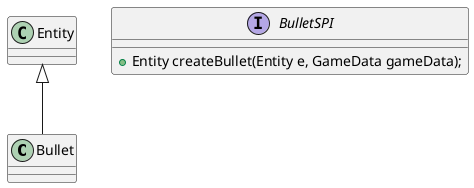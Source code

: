 @startuml
'https://plantuml.com/class-diagram

class Bullet extends Entity{
}

interface BulletSPI{
+ Entity createBullet(Entity e, GameData gameData);
}

@enduml